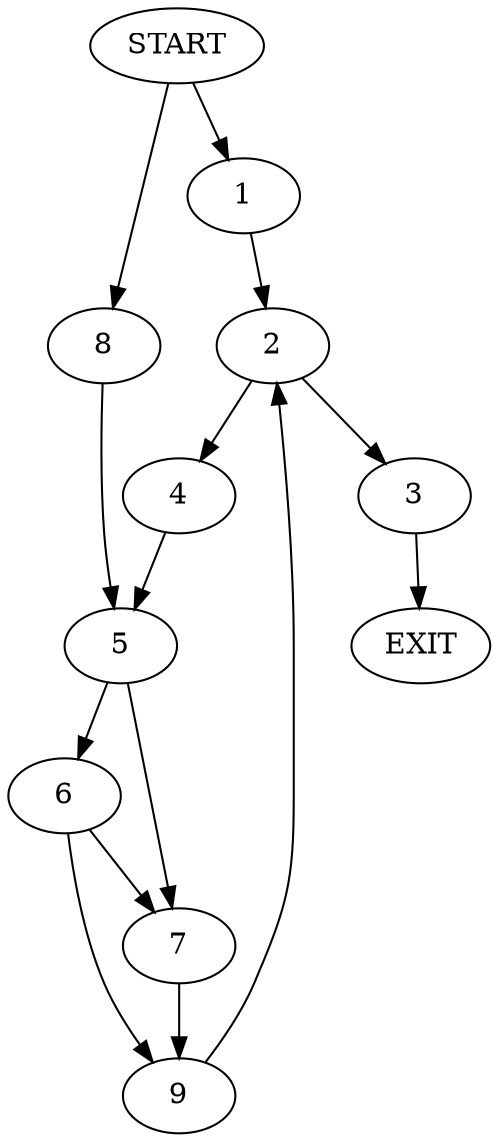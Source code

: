 digraph {
0 [label="START"]
10 [label="EXIT"]
0 -> 1
1 -> 2
2 -> 3
2 -> 4
4 -> 5
3 -> 10
5 -> 6
5 -> 7
0 -> 8
8 -> 5
6 -> 7
6 -> 9
7 -> 9
9 -> 2
}
